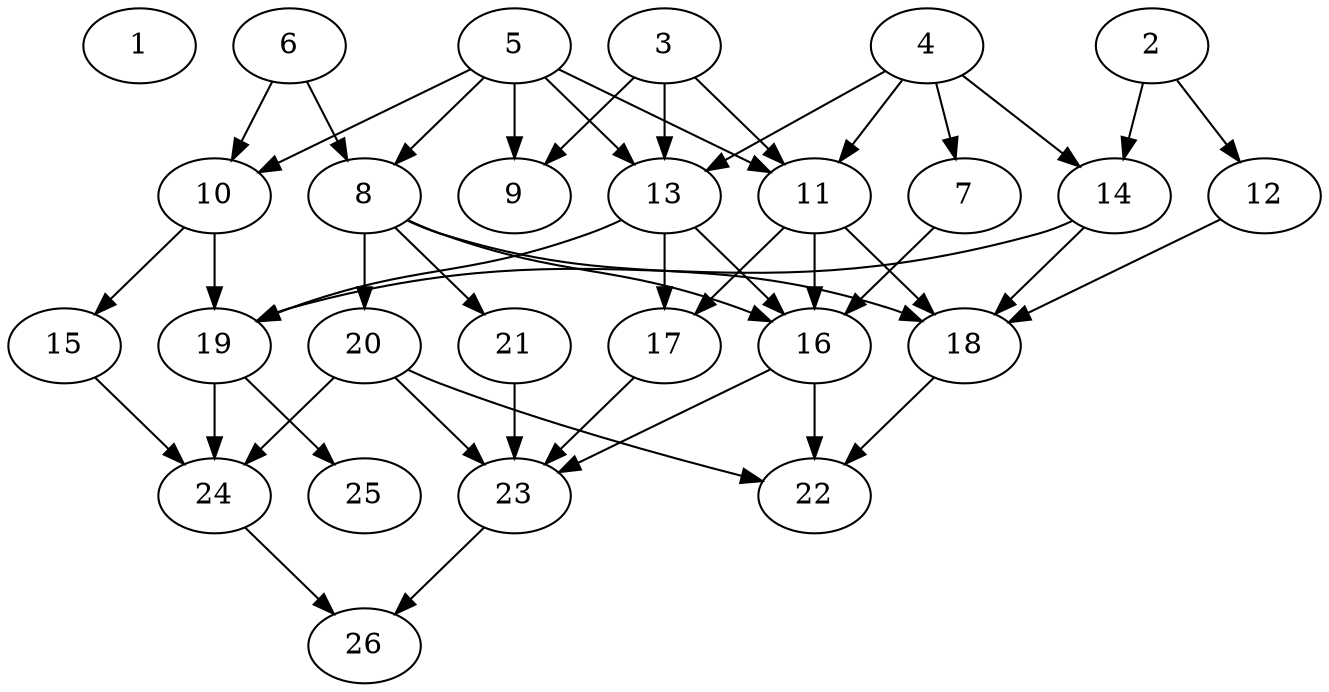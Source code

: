 // DAG (tier=2-normal, mode=data, n=26, ccr=0.418, fat=0.627, density=0.497, regular=0.531, jump=0.116, mindata=2097152, maxdata=16777216)
// DAG automatically generated by daggen at Sun Aug 24 16:33:34 2025
// /home/ermia/Project/Environments/daggen/bin/daggen --dot --ccr 0.418 --fat 0.627 --regular 0.531 --density 0.497 --jump 0.116 --mindata 2097152 --maxdata 16777216 -n 26 
digraph G {
  1 [size="51401834225660329984", alpha="0.02", expect_size="25700917112830164992"]
  2 [size="15400368901646064", alpha="0.08", expect_size="7700184450823032"]
  2 -> 12 [size ="703236604428288"]
  2 -> 14 [size ="703236604428288"]
  3 [size="2260291728098685184", alpha="0.12", expect_size="1130145864049342592"]
  3 -> 9 [size ="824494436384768"]
  3 -> 11 [size ="824494436384768"]
  3 -> 13 [size ="824494436384768"]
  4 [size="4676686302274309", alpha="0.03", expect_size="2338343151137154"]
  4 -> 7 [size ="96459605147648"]
  4 -> 11 [size ="96459605147648"]
  4 -> 13 [size ="96459605147648"]
  4 -> 14 [size ="96459605147648"]
  5 [size="5576132063066201", alpha="0.17", expect_size="2788066031533100"]
  5 -> 8 [size ="181772956467200"]
  5 -> 9 [size ="181772956467200"]
  5 -> 10 [size ="181772956467200"]
  5 -> 11 [size ="181772956467200"]
  5 -> 13 [size ="181772956467200"]
  6 [size="4488243173186228", alpha="0.03", expect_size="2244121586593114"]
  6 -> 8 [size ="150238492884992"]
  6 -> 10 [size ="150238492884992"]
  7 [size="429160226538318208", alpha="0.04", expect_size="214580113269159104"]
  7 -> 16 [size ="545224656945152"]
  8 [size="2460042590971167244288", alpha="0.18", expect_size="1230021295485583622144"]
  8 -> 16 [size ="1457868674957312"]
  8 -> 18 [size ="1457868674957312"]
  8 -> 20 [size ="1457868674957312"]
  8 -> 21 [size ="1457868674957312"]
  9 [size="879433699873362688", alpha="0.18", expect_size="439716849936681344"]
  10 [size="1994681293454094368768", alpha="0.05", expect_size="997340646727047184384"]
  10 -> 15 [size ="1267668397064192"]
  10 -> 19 [size ="1267668397064192"]
  11 [size="908464640191588352", alpha="0.08", expect_size="454232320095794176"]
  11 -> 16 [size ="322562118647808"]
  11 -> 17 [size ="322562118647808"]
  11 -> 18 [size ="322562118647808"]
  12 [size="1621069819068638208", alpha="0.17", expect_size="810534909534319104"]
  12 -> 18 [size ="1203936375603200"]
  13 [size="3785438054124416000", alpha="0.18", expect_size="1892719027062208000"]
  13 -> 16 [size ="1444848607428608"]
  13 -> 17 [size ="1444848607428608"]
  13 -> 19 [size ="1444848607428608"]
  14 [size="171434844356608000000", alpha="0.13", expect_size="85717422178304000000"]
  14 -> 18 [size ="246881976320000"]
  14 -> 19 [size ="246881976320000"]
  15 [size="1320180107955224444928", alpha="0.08", expect_size="660090053977612222464"]
  15 -> 24 [size ="962746858340352"]
  16 [size="753940537899077632", alpha="0.15", expect_size="376970268949538816"]
  16 -> 22 [size ="360661901115392"]
  16 -> 23 [size ="360661901115392"]
  17 [size="76743952039936000000", alpha="0.17", expect_size="38371976019968000000"]
  17 -> 23 [size ="144472801280000"]
  18 [size="70188142337747376", alpha="0.19", expect_size="35094071168873688"]
  18 -> 22 [size ="1106308547739648"]
  19 [size="17114184143324718", alpha="0.13", expect_size="8557092071662359"]
  19 -> 24 [size ="2096783740108800"]
  19 -> 25 [size ="2096783740108800"]
  20 [size="428088255204818944000", alpha="0.03", expect_size="214044127602409472000"]
  20 -> 22 [size ="454407539916800"]
  20 -> 23 [size ="454407539916800"]
  20 -> 24 [size ="454407539916800"]
  21 [size="1415427922967136768", alpha="0.19", expect_size="707713961483568384"]
  21 -> 23 [size ="1289832366080000"]
  22 [size="891382365599148160", alpha="0.06", expect_size="445691182799574080"]
  23 [size="2361067676119444992", alpha="0.02", expect_size="1180533838059722496"]
  23 -> 26 [size ="1436932848484352"]
  24 [size="85191434456270897152", alpha="0.06", expect_size="42595717228135448576"]
  24 -> 26 [size ="154889011331072"]
  25 [size="413609235792600192", alpha="0.18", expect_size="206804617896300096"]
  26 [size="770042226934204596224", alpha="0.09", expect_size="385021113467102298112"]
}